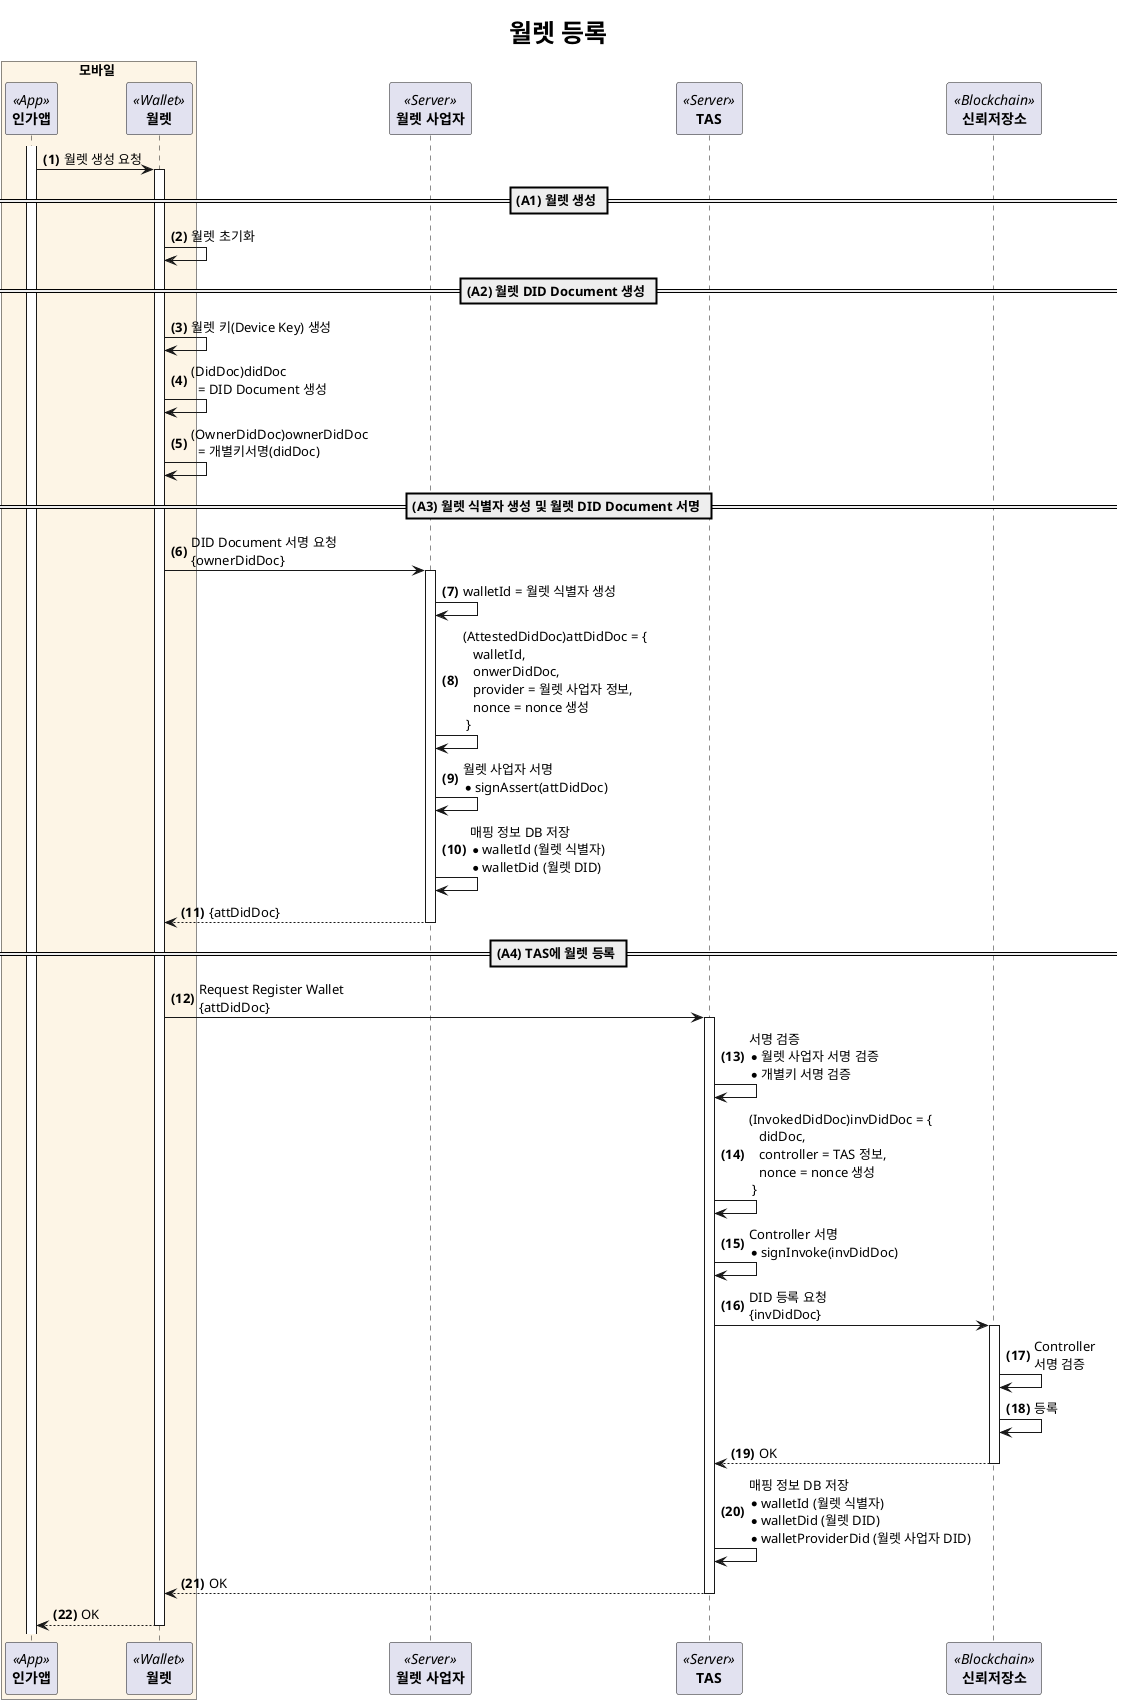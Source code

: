 @startuml seq_create_wallet_ko
title
	<size:25>월렛 등록</size>
end title

autonumber "<b>(#)</b>"

box 모바일 #OldLace
    participant "**인가앱**" as ca <<App>>
    participant "**월렛**" as wal <<Wallet>>
end box
participant "**월렛 사업자**" as wp <<Server>>
participant "**TAS**" as tas <<Server>>
participant "**신뢰저장소**" as bc <<Blockchain>>

activate ca

ca -> wal ++: 월렛 생성 요청

== (A1) 월렛 생성 ==

    wal -> wal: 월렛 초기화

== (A2) 월렛 DID Document 생성 ==

    wal -> wal: 월렛 키(Device Key) 생성
    wal -> wal: (DidDoc)didDoc \
            \n  = DID Document 생성
    wal -> wal: (OwnerDidDoc)ownerDidDoc\
            \n  = 개별키서명(didDoc)

== (A3) 월렛 식별자 생성 및 월렛 DID Document 서명 ==

    wal -> wp ++: DID Document 서명 요청\n{ownerDidDoc}
        wp -> wp: walletId = 월렛 식별자 생성
        wp -> wp: (AttestedDidDoc)attDidDoc = {\
            \n   walletId,\
            \n   onwerDidDoc,\
            \n   provider = 월렛 사업자 정보,\
            \n   nonce = nonce 생성\
            \n }
        wp -> wp: 월렛 사업자 서명\
            \n* signAssert(attDidDoc)
        wp -> wp: 매핑 정보 DB 저장\
            \n* walletId (월렛 식별자)\
            \n* walletDid (월렛 DID)
    return {attDidDoc}

== (A4) TAS에 월렛 등록 ==

    wal -> tas ++: Request Register Wallet\n{attDidDoc}
        tas -> tas: 서명 검증\
            \n* 월렛 사업자 서명 검증\
            \n* 개별키 서명 검증
        
        tas -> tas: (InvokedDidDoc)invDidDoc = {\
            \n   didDoc,\
            \n   controller = TAS 정보,\
            \n   nonce = nonce 생성\
            \n }

        tas -> tas: Controller 서명\
            \n* signInvoke(invDidDoc)

        tas -> bc ++: DID 등록 요청\n{invDidDoc}
            bc -> bc: Controller\n서명 검증
            bc -> bc: 등록
        return OK

        tas -> tas: 매핑 정보 DB 저장\
            \n* walletId (월렛 식별자)\
            \n* walletDid (월렛 DID)\
            \n* walletProviderDid (월렛 사업자 DID)
    return OK
return OK
@enduml

--------------------------------------------------------------------------------

@startuml seq_register_user_ko
title
	<size:25>사용자 등록</size>
end title

autonumber "<b>(#)</b>"

actor "**사용자**" as user
box 모바일 #OldLace
    participant "**인가앱**" as ca <<App>>
    participant "**월렛**" as wal <<Wallet>>
end box
participant "**TAS**" as tas <<Server>>
participant "**신뢰저장소**" as bc <<Blockchain>>

rnote over ca, bc
    (선택적 수행)
    Request Register User 이전에 KYC 수행하여 TAS가 개인식별번호 획득
    인가앱이 KYC 수행하여 TAS에 개인식별번호를 넘겨줄 수도 있음
    
    * pii = 개인식별번호
end rnote

== (B1) Propose Register User ==

activate ca

ca -> tas ++: Propose Register User
    tas -> tas: 거래준비
    note right: pii가 식별된 경우 발급 가능여부 확인
return OK

== (B2) Request ECDH ==

ca -> ca: ECDH 데이터 준비 및 서명\
        \n* (ReqEcdh)reqEcdh\
        \n   = ECDH 요청 생성

opt KeyAgreement 서명 ON
    ca -> wal ++: KeyAgreement 서명 요청\n{reqEcdh}
        wal -> wal: signKeyAgree(reqEcdh)
        note right
            실제 호출 시
            * 인가앱은 원문의 해시와 keyId를 전달
            * 월렛은 서명값만 응답
        end note
    return {reqEcdh}
end

ca -> tas ++: Request ECDH\n{reqEcdh}
    opt KeyAgreement 서명 ON
        tas -> tas: reqEcdh.proof 서명 검증
    end
    tas -> tas: ECDH 수행\
            \n* sesKey = 세션키\
            \n* (AccEcdh)accEcdh\
            \n   = ECDH 수락 생성

    opt KeyAgreement 서명  ON
        tas -> tas: signKeyAgree(accEcdh)
    end

return {accEcdh}
opt KeyAgreement 서명  ON
    ca -> ca: accEcdh.proof 서명 검증
end
ca -> ca: ECDH 수행\n* sesKey = 세션키

== (B3) Request Create Token ==

hnote over ca, wal #LimeGreen
    * purpose = "CreateDid"
    * (SignedWalletInfo)walletInfo = 월렛정보 생성
    * walletToken = 월렛토큰
end hnote

ca -> ca: * (AttestedAppInfo)caAppInfo\
        \n   = 서명된 앱정보 생성

ca -> ca: 서버토큰시드 생성\
        \n* (ServerTokenSeed)seed = {\
        \n     purpose = "CreateDid",\
        \n     walletInfo,\
        \n     caAppInfo\
        \n  }

ca -> tas ++: Request Create Token\n{seed}
    tas -> tas: 서명 검증\
            \n* 월렛서명 검증\
            \n* 인증앱 사업자 서명 검증

    tas -> tas: seed에서 정보 추출\
            \n* appId = 인가앱 식별자\
            \n* walletId = 월렛 식별자\
            \n* walletDid = 월렛 DID\
            \n* walletProviderDid = 월렛 사업자 DID

    tas -> tas: 등록된 월렛정보와 일치여부 확인

    tas -> tas: 서버토큰 생성 및 저장\
            \n* (ServerTokenData)std 생성\
            \n* serverToken = sha256(std)

    tas -> tas: 응답정보 암호화\
            \n* iv = IV 생성\
            \n* tmp = enc(std, sesKey, iv)\
            \n* encStd = multibase(tmp)
return {iv, encStd}

ca -> ca: 복호화(생략) 및 데이터 준비\
        \n* serverToken 계산

== (B4) Request Register User ==

ca -> wal ++: 사용자 DID 키 생성 요청\n{walletToken}
    wal -> wal: walletToken 검증

    user -[#Blue]\ wal: PIN 입력
    wal -> wal: PIN 키 생성

    opt 사용자가 원할 경우
        user -[#Blue]\ wal: 지문/안면 인식
        wal -> wal: BIO 키 생성
    end

    wal -> wal: 키교환용 키 생성
return OK

ca -> wal ++: 사용자 등록 요청\n{walletToken, serverToken}
    wal -> wal: walletToken 검증

    wal -> wal: (DidDoc)didDoc \
            \n  = DID Document 생성
    wal -> wal: (OwnerDidDoc)ownerDidDoc\
            \n  = 개별키서명(didDoc)
    wal -> wal: (SignedDidDoc)sgdDidDoc = {\
            \n   onwerDidDoc,\
            \n   wallet = 월렛 정보,\
            \n   nonce = nonce 생성\
            \n }
    wal -> wal: 월렛 서명\
            \n* signAssert(sgdDidDoc)

    wal -> tas ++: Request Register User\n{serverToken, sgdDidDoc}
        tas -> tas: serverToken 검증

        tas -> tas: 서명 검증\
            \n* 월렛 서명 검증\
            \n* 개별키 서명 검증
        
        tas -> tas: (InvokedDidDoc)invDidDoc = {\
            \n   didDoc,\
            \n   controller = TAS 정보,\
            \n   nonce = nonce 생성\
            \n }

        tas -> tas: Controller 서명\
            \n* signInvoke(invDidDoc)

        tas -> bc ++: DID 등록 요청\n{invDidDoc}
            bc -> bc: Controller\n서명 검증
            bc -> bc: 등록
        return OK

        tas -> tas: 사용자 매핑정보 DB 저장\
                \n* pii (개인식별번호)\
                \n* holderDid (사용자 DID)\
                \n* walletId (월렛 식별자)\
                \n* appId (인가앱 식별자)
        return OK
return OK

== (B5) Confirm Register User ==

ca -> tas ++: Confirm Register User\n{serverToken}
    tas -> tas: serverToken 검증
    tas -> tas: 세션정보 삭제 및 거래종료
return OK
@enduml

--------------------------------------------------------------------------------

@startuml seq_user_init_ko
title
	<size:25>사용자에 의한 발급 개시</size>
end title

autonumber "<b>(#)</b>"

actor "**사용자**" as user
participant "**인가앱**" as ca <<App>>
participant "**목록 사업자**" as lp <<Server>>
participant "**TAS**" as tas <<Server>>

== (C) 개시 단계 ==

activate ca

user -[#Blue]\ ca: 발급 가능 목록 요청

ca -> lp ++: VC Plan 검색 및 조회\n{검색조건}
    lp -> lp: vcPlanList = VC Plan 조회
return {vcPlanList}

ca -> ca: VC Plan 목록 표출
user -[#Blue]\ ca: VC Plan 선택
opt 복수 이슈어 제공시
    user -[#Blue]\ ca: 이슈어 선택
end

ca -> ca: 발급 요청 데이터 준비\
        \n* vcPlanId = 선택된 VC Plan id\
        \n* issuer = 선택된 이슈어 DID

== (D) 발급 단계 ==

ca -> tas ++: D1. 발급 시작 요청\n{vcPlanId[, issuer]}
note over ca, tas: 이하 생략
@enduml

--------------------------------------------------------------------------------

@startuml seq_issuer_init_ko
title
	<size:25>이슈어에 의한 발급 개시</size>
end title

autonumber "<b>(#)</b>"

'actor "**사용자**" as user
participant "**인가앱**" as ca <<App>>
participant "**TAS**" as tas <<Server>>
participant "**발급 사업자**" as vf <<Server>>
participant "**알림 사업자**" as noti <<Server>>

rnote over vf
    **[사전 확보 정보 (사용자별)]**
    -- 필수 --
    * userId = 이슈어측 사용자 계정
    * userEmail = 사용자 이메일 주소
    -- 선택 --
    * holderDid = 사용자 DID
    * userMobile = 사용자 휴대폰번호
end rnote

== (C) 개시 단계 ==

activate vf
vf -> vf: 발급 Offer 생성\
        \n* offerId = Offer 식별자\
        \n* vcPlanId = VC Plan id\
        \n* issuer = 발급 사업자 DID\
        \n* validUntil = 유효기한 설정
vf -> vf: Offer vs 사용자 매핑\
        \n* offerId ~ userId
vf -> vf: Offer Payload 생성\
        \n* (IssueOfferPayload)payload\
        \n = {offerId, vcPlanId, issuer, validUntil}
vf -> vf: Offer QR 코드 생성\
        \n* qr = GenQr(payload)
note right: QR 코드 형식은 out of scope

vf -> vf: 이메일 메시지 생성\
        \n* emailMsg = GenEmailMsg(qr)
note right: 이메일 메시지 형식은 out of scope

vf -> noti ++: 이메일 발송 요청\n{userEmail, emailMsg}
    noti -[#Blue]-\ : 이메일 발송 to userEmail
return 응답

opt holderDid 확보 시
    vf -> vf: PUSH 메시지 생성\
            \n* pushMsg = GenPushMsg(payload)
    note right: PUSH 메시지 형식은 out of scope

    vf -> noti ++: PUSH 발송 요청\n{holderDid, pushMsg}
        noti -[#Blue]-\ : PUSH 발송 to holderDid
    return
end
deactivate vf

|||
...a few moments later...
|||

alt 이메일 수신 시
    ca \-[#Blue]-? ++: QR 코드 스캔
    ca -> ca: QR 메시지 파싱\n* payload = payload 읽기
else PUSH 수신 시
    ca \-[#Blue]-? : PUSH 메시지 수신
    ca -> ca: PUSH 메시지 파싱\n* payload = payload 읽기
end

== (D) 발급 단계 ==

ca -> tas ++: D1. 발급 시작 요청\
        \n{\
        \n    vcPlanId = payload.vcPlanId,\
        \n    issuer = payload.issuer,\
        \n    **offerId** = payload.offerId\
        \n}
note over ca, tas: 이하 생략
@enduml

--------------------------------------------------------------------------------

@startuml seq_issue_vc_ko
title
	<size:25>VC 발급</size>
end title

autonumber "<b>(#)</b>"

actor "**사용자**" as user
box 모바일 #OldLace
    participant "**인가앱**" as ca <<App>>
    participant "**월렛**" as wal <<Wallet>>
end box
participant "**TAS**" as tas <<Server>>
participant "**발급 사업자**" as vf <<Server>>

hnote over ca, vf #LimeGreen
    개시 단계 수행으로 아래 정보 획득
    * vcPlanId, (optional)issuer, (optional)offerId
end hnote

rnote over ca, vf
    (선택적 수행)
    Request Issue Profile 이전에 KYC 수행하여 TAS가 개인식별번호 획득
    인가앱이 KYC 수행하여 TAS에 개인식별번호를 넘겨줄 수도 있음
    
    * pii = 개인식별번호
end rnote

== 1. Propose Issue VC ==

activate ca

ca -> tas ++: Propose Issue VC\n{vcPlanId[, issuer, offerId]}
    tas -> tas: * VC plan 유효성 확인\n* 발급이슈어 식별
    note right
        발급이슈어 식별은 TAS DB 또는
        내부 설정에 저장된 정보를 확인
    end note
    tas -> vf ++: Inspect Propose\n{vcPlanId[, issuer, offerId]}
        vf -> vf: VC 발급 가능여부 확인
        vf -> vf: refId = 참조번호 생성
    return {refId}
return {refId}

== 2. Request ECDH ==

ca -> ca: ECDH 데이터 준비 및 서명\
        \n* (ReqEcdh)reqEcdh\
        \n   = ECDH 요청 생성

opt KeyAgreement 서명 ON
    ca -> wal ++: KeyAgreement 서명 요청\n{reqEcdh}
        wal -> wal: signKeyAgree(reqEcdh)
        note right
            실제 호출 시
            * 인가앱은 원문의 해시와 keyId를 전달
            * 월렛은 서명값만 응답
        end note
    return {reqEcdh}
end

ca -> tas ++: Request ECDH\n{reqEcdh}
    opt KeyAgreement 서명 ON
        tas -> tas: reqEcdh.proof 서명 검증
    end
    tas -> tas: ECDH 수행\
            \n* sesKey = 세션키\
            \n* (AccEcdh)accEcdh\
            \n   = ECDH 수락 생성

    opt KeyAgreement 서명  ON
        tas -> tas: signKeyAgree(accEcdh)
    end

return {accEcdh}
opt KeyAgreement 서명 ON
    ca -> ca: accEcdh.proof 서명 검증
end
ca -> ca: ECDH 수행\n* sesKey = 세션키

== 3. Request Create Token ==

hnote over ca, wal #LimeGreen
    * purpose = "IssueVc"
    * (SignedWalletInfo)walletInfo = 월렛정보 생성
    * walletToken = 월렛토큰
end hnote

ca -> ca: * (AttestedAppInfo)caAppInfo\
        \n   = 서명된 앱정보 생성
ca -> ca: 서버토큰시드 생성\
        \n* (ServerTokenSeed)seed = {\
        \n     purpose = "IssueVc",\
        \n     walletInfo,\
        \n     caAppInfo\
        \n  }

ca -> tas ++: Request Create Token\n{seed}
    tas -> tas: 서명 검증\
            \n* 월렛서명 검증\
            \n* 인증앱 사업자 서명 검증
    tas -> tas: 서버토큰 생성 및 저장\
            \n* (ServerTokenData)std 생성\
            \n* serverToken = sha256(std)
    tas -> tas: 응답정보 암호화\
            \n* iv = IV 생성\
            \n* tmp = enc(std, sesKey, iv)\
            \n* encStd = multibase(tmp)
return {iv, encStd}

ca -> ca: 복호화(생략) 및 데이터 준비\
        \n* serverToken 계산

== 4. Request Issue Profile ==

ca -> tas ++: Request Issue Profile\n{serverToken}
    tas -> tas: 권한확인 및 holder 식별\
            \n* serverToken 검증\
            \n* holderDid = Holder DID
    tas -> vf ++: Generate Profile\n{holderDid[, pii]}
        vf -> vf: Profile 관련 데이터 준비\
                \n* issuerNonce = 발급용 nonce 생성\
                \n* (ReqE2e)reqE2e = E2E 요청정보 생성\
                \n* 기타 데이터는 생략
        vf -> vf: (IssueProfile)profile = Profile 생성
    return {profile}
    tas -> tas: * authNonce = DID Auth용 nonce 생성
return {authNonce, profile}

== 5. Request Issue VC ==

ca -> wal ++: VC 발급 요청\n{walletToken, serverToken,\
        \n   refId, authNonce, profile}
    wal -> wal: walletToken 검증

    wal -> wal: profile.proof 서명 검증
    wal -> wal: DID Auth 데이터 준비\
        \n* (DidAuth)didAuth = {\
        \n     did = Holder DID,\
        \n     authNonce\
        \n  }
    user -[#Blue]\ wal: 사용자 인증
    wal -> wal: signAuth(didAuth)

    wal -> wal: E2E용 ECDH 수행\
            \n* _, pubKeyE2E = ECC 키쌍 생성\
            \n* e2eKey = profile 내 E2E 데이터로\
            \n  암호화키 생성\
            \n* iv = IV 생성\
            \n* (AccE2e)accE2e = {pubKeyE2E, iv}\
            \n* signKeyAgree(accE2e)
    wal -> wal: 발급 요청정보 생성 및 암호화\
            \n* (ReqVc)reqVc 생성\
            \n* encReqVc = enc(data, e2eKey, iv)

    wal -> tas ++: Request Issue VC\n{serverToken, didAuth, accE2e, encReqVc}
        tas -> tas: serverToken 검증
        tas -> tas: DID Auth 검증\
                \n* didAuth.proof 검증\
                \n* authNonce 일치여부 확인
        tas -> vf ++: Issue VC\n{accE2e, encReqVc}
            vf -> vf: E2E ECDH 수행\
                    \n* accE2e.proof 검증\
                    \n* e2eKey = 암호화키 생성\
                    \n* iv = accE2e.iv
            vf -> vf: encReqVc 복호화\
                    \n* tmp = debase(encReqVc)\
                    \n* reqVc = dec(tmp, e2eKey, iv)
            vf -> vf: IssueProfile 대비 reqVc 검증\
                    \n* refId 일치여부 확인\
                    \n* profile.id 일치여부 확인\
                    \n* profile.issuerNonce 일치여부 확인
            vf -> vf: vc = **VC 발급 or 재발급**
            vf -> vf: vc 암호화\
                    \n* iv = IV 생성\
                    \n* tmp = enc(vc, e2eKey, iv)\
                    \n* encVc = multibase(tmp)
        return {encVc, iv}
    return {encVc, iv}

    wal -> wal: encVc 복호화\
            \n* tmp = debase(encVc)\
            \n* vc = dec(tmp, e2eKey, iv)
    wal -> wal: 이슈어 서명 검증 및 저장
    wal -> wal: vcId = VC id 추출
return {vcId}

== 6. Confirm Issue VC ==

ca -> tas ++: Confirm Issue VC\n{vcId}
    tas -> vf ++: Complete VC\n{vcId}
        vf -> vf: vcId 확인 및 완료 처리
    return OK
return OK
@enduml

--------------------------------------------------------------------------------

@startuml seq_vp_offer1_ko
title
<size:25>[예시 1] 제출 Offer - Dynamic QR, Direct 모드</size>
end title

autonumber "<b>(#)</b>"

participant "**인가앱**" as ca <<App>>
box 응대장치(민원창구) #Azure
    participant "**디스플레이**" as dp <<Gadget>>
    participant "**직원 PC**" as pc <<PC>>
end box
participant "**검증 사업자**" as vf <<Server>>


rnote over pc
    **[사전 설정 정보]**
    * device = 응대장치 식별자
    * service = 서비스 식별자
    * mode = "Direct"
end rnote

== (B) Offer 단계 ==

activate pc
activate dp
pc -> vf ++: (Example) Request Offer\n{mode, device, service}
    vf -> vf: 제출 Offer 생성\
        \n* offerId = offer id 생성\
        \n* (VerifyOfferPayload)payload \
        \n    = Payload 생성
    note left
        mode = "Direct"인 경우
        payload에 endpoints 포함
    end note
return {payload}

pc -> pc: QR 코드 생성\n* qr = GenQr(payload)
pc -> dp: QR 코드 출력 {qr}

activate ca
ca <[#blue]-o dp: QR 코드 스캔
ca -> ca: * payload = Payload 추출\n* offerId = payload.offerId

== (C) 제출 단계 ==

ca -> vf ++: C1. Request Profile\n{offerId}
note over ca, vf: 이하 생략
@enduml

--------------------------------------------------------------------------------

@startuml seq_vp_offer2_ko
title
<size:25>[예시 2] 제출 Offer - Static QR + passcode, Direct 모드</size>
end title

autonumber "<b>(#)</b>"

actor "**사용자**" as user
participant "**인가앱**" as ca <<App>>
box 응대장치(민원창구) #Azure
    actor "**직원**" as staff
    participant "**Static QR**" as qr <<Paper>>
    participant "**직원 PC**" as pc <<PC>>
end box
participant "**검증 사업자**" as vf <<Server>>


rnote over pc
    **[사전 설정 정보]**
    * device = 응대장치 식별자
    * service = 서비스 식별자
    * mode = "Direct"
end rnote

== 준비 ==

staff -> qr: 인쇄된 QR 구비
activate qr

== (B) Offer 단계 ==

user -[#Blue]\ staff: 서비스 요청
staff -[#Blue]\ pc: 확인코드 요청
activate pc

pc -> vf ++: (Example) Request Offer\n{mode, device, service}
    vf -> vf: 제출 Offer 생성\
        \n* offerId = offer id 생성\
        \n* passcode = 확인코드 생성
return {offerId, passcode}

pc -> pc: passcode 출력

pc o-[#Blue]\ staff: passcode 확인
staff -[#Blue]\ user: "QR 스캔하시고, <passcode> 입력하세요." 안내

ca <[#blue]-o qr: QR 코드 스캔
activate ca
ca -> ca: * payload = Payload 추출\
        \n* device = payload.device\
        \n* service = payload.service
ca -> ca: 확인코드 입력창 표출

user -[#Blue]\ ca: <passcode> 입력
ca -> vf ++: (Example) Verify Passcode\n{device, service, passcode}
    vf -> vf: passcode 검증
    vf -> vf: offerId 조회
return {offerId}

== (C) 제출 단계 ==

ca -> vf ++: C1. Request Profile\n{offerId}
note over ca, vf: 이하 생략
@enduml

--------------------------------------------------------------------------------

@startuml seq_present_vp_direct_ko
title
	<size:25>VP 제출 - Direct 모드</size>
end title

autonumber "<b>(#)</b>"

actor "**사용자**" as user
box 모바일 #OldLace
    participant "**인가앱**" as ca <<App>>
    participant "**월렛**" as wal <<Wallet>>
end box
participant "**검증 사업자**" as vf <<Server>>

hnote over ca, vf #LimeGreen
    Offer 단계 수행으로 아래 정보 획득
    * device, service, (optional)offerId, (optional)passcode
end hnote

== 1. Request Profile ==

activate ca

ca -> vf ++: Request Profile\n{offerId}
    vf -> vf: offerId 유효성 확인
    vf -> vf: Profile 관련 데이터 준비\
            \n* verifierNonce = 제출용 nonce 생성\
            \n* (ReqE2e)reqE2e = E2E 요청정보 생성\
            \n* 기타 데이터는 생략
    vf -> vf: (VerifyProfile)profile = Profile 생성
return {profile}

hnote over ca, wal #LimeGreen
    월렛토큰 생성 {purpose = "PresentVp"}
    * walletToken = 월렛토큰
end hnote

ca -> wal ++: 제출가능 VC 목록 조회\n{walletToken, profile}
    wal -> wal: walletToken 유효성 확인
    wal -> wal: profile.proof 검증
    wal -> wal: filter 조건에 맞는 VC 검색\
            \n* (VpCandidate[ ])candidates\
            \n    = 후보 VC 목록 생성
return {candidates}

ca -> ca: 후보 VC 목록 출력

user -[#Blue]\ ca: VC 선택
ca -> ca: vcId = 선택된 VC id

user -[#Blue]\ ca: 제출 클레임 선택
ca -> ca: claimCodes = 제출 클레임 코드 목록

user -[#Blue]\ ca: 제출 동의

== 2. Request Verify ==

ca -> wal ++: VP 제출 요청\n{walletToken, vcId, claimCodes}
    wal -> wal: walletToken 유효성 확인
    wal -> wal: E2E용 ECDH 수행\
            \n* _, pubKeyE2E = ECC 키쌍 생성\
            \n* e2eKey = profile 내 E2E 데이터로\
            \n  암호화키 생성\
            \n* iv = IV 생성\
            \n* (AccE2e)accE2e = {pubKeyE2E, iv}\
            \n* signKeyAgree(accE2e)
    wal -> wal: VP 생성\
            \n* vp = GenVp(vcId, claimCodes, verifierNonce)

    user -[#Blue]\ wal: 사용자 인증\n(authType에 맞게)

    wal -> wal: VP 서명 및 암호화\
            \n* signAssert(vp)\
            \n* encVp = enc(vp, e2eKey, iv)
return {accE2e, encVp}

ca -> vf ++: Request Verify\n{accE2e, encVp}
    vf -> vf: E2E ECDH 수행\
        \n* accE2e.proof 있으면 검증\
        \n* e2eKey = 암호화키 생성\
        \n* iv = accE2e.iv
    vf -> vf: encVp 복호화\
        \n* vp = dec(debase(encVp), e2eKey, iv)
    vf -> vf: VP 검증\
        \n* vp.proof 검증\
        \n* VC 생애주기 유효성 확인\
        \n* VC 내 이슈어 서명 검증
    vf -> vf: VP 저장 및 서비스 제공
return OK
@enduml


